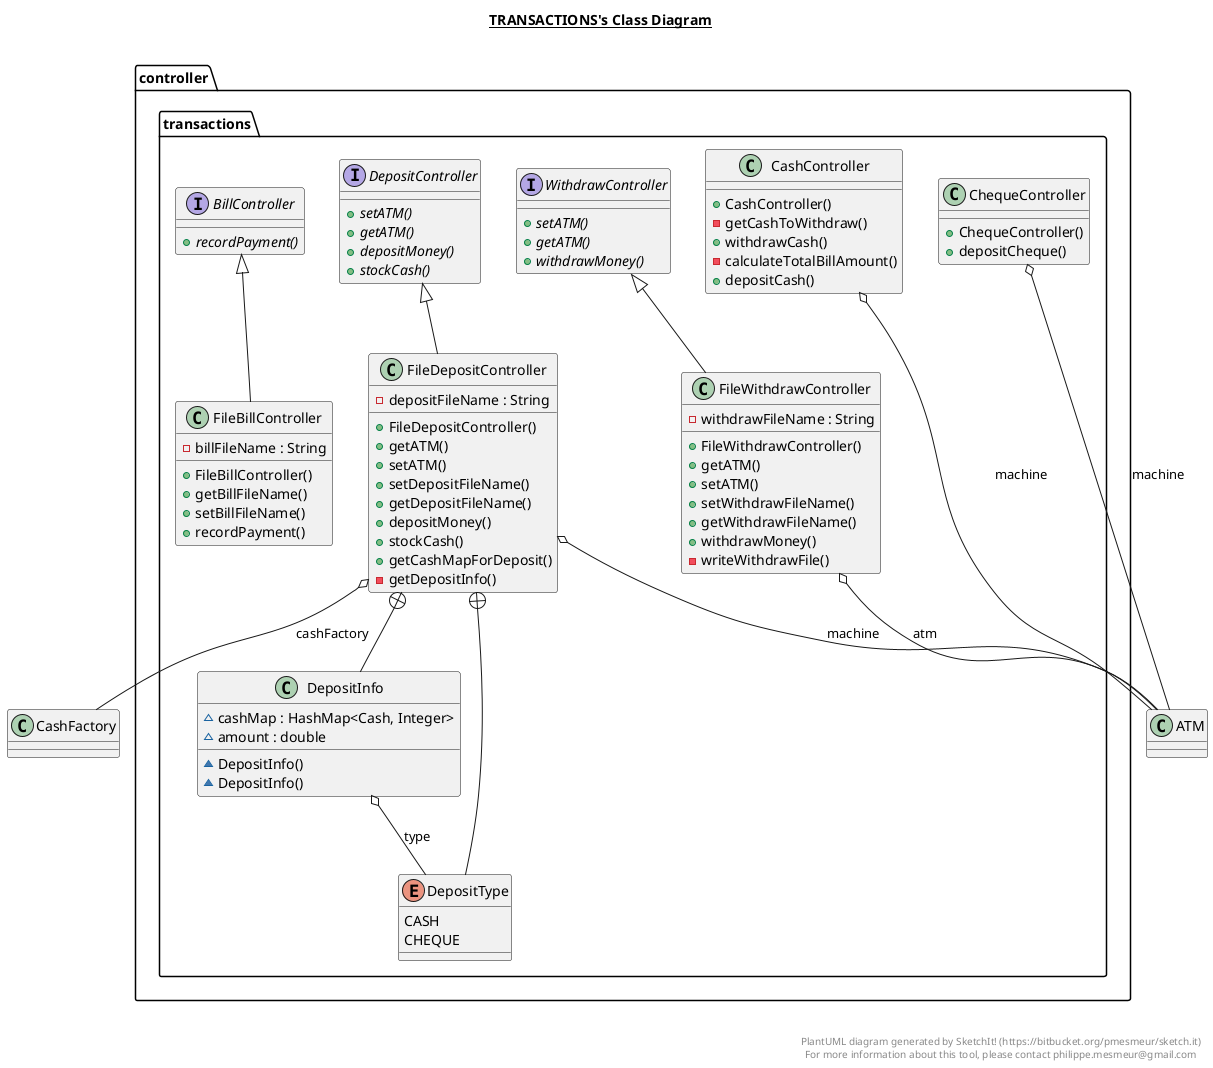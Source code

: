 @startuml

title __TRANSACTIONS's Class Diagram__\n

  package controller {
    package controller.transactions {
      interface BillController {
          {abstract} + recordPayment()
      }
    }
  }
  

  package controller {
    package controller.transactions {
      class CashController {
          + CashController()
          - getCashToWithdraw()
          + withdrawCash()
          - calculateTotalBillAmount()
          + depositCash()
      }
    }
  }
  

  package controller {
    package controller.transactions {
      class ChequeController {
          + ChequeController()
          + depositCheque()
      }
    }
  }
  

  package controller {
    package controller.transactions {
      interface DepositController {
          {abstract} + setATM()
          {abstract} + getATM()
          {abstract} + depositMoney()
          {abstract} + stockCash()
      }
    }
  }
  

  package controller {
    package controller.transactions {
      class FileBillController {
          - billFileName : String
          + FileBillController()
          + getBillFileName()
          + setBillFileName()
          + recordPayment()
      }
    }
  }
  

  package controller {
    package controller.transactions {
      class FileDepositController {
          - depositFileName : String
          + FileDepositController()
          + getATM()
          + setATM()
          + setDepositFileName()
          + getDepositFileName()
          + depositMoney()
          + stockCash()
          + getCashMapForDeposit()
          - getDepositInfo()
      }
    }
  }
  

  package controller {
    package controller.transactions {
      enum DepositType {
        CASH
        CHEQUE
      }
    }
  }
  

  package controller {
    package controller.transactions {
      class DepositInfo {
          ~ cashMap : HashMap<Cash, Integer>
          ~ amount : double
          ~ DepositInfo()
          ~ DepositInfo()
      }
    }
  }
  

  package controller {
    package controller.transactions {
      class FileWithdrawController {
          - withdrawFileName : String
          + FileWithdrawController()
          + getATM()
          + setATM()
          + setWithdrawFileName()
          + getWithdrawFileName()
          + withdrawMoney()
          - writeWithdrawFile()
      }
    }
  }
  

  package controller {
    package controller.transactions {
      interface WithdrawController {
          {abstract} + setATM()
          {abstract} + getATM()
          {abstract} + withdrawMoney()
      }
    }
  }
  

  CashController o-- ATM : machine
  ChequeController o-- ATM : machine
  FileBillController -up-|> BillController
  FileDepositController -up-|> DepositController
  FileDepositController o-- ATM : machine
  FileDepositController o-- CashFactory : cashFactory
  FileDepositController +-down- DepositType
  FileDepositController +-down- DepositInfo
  DepositInfo o-- DepositType : type
  FileWithdrawController -up-|> WithdrawController
  FileWithdrawController o-- ATM : atm


right footer


PlantUML diagram generated by SketchIt! (https://bitbucket.org/pmesmeur/sketch.it)
For more information about this tool, please contact philippe.mesmeur@gmail.com
endfooter

@enduml
